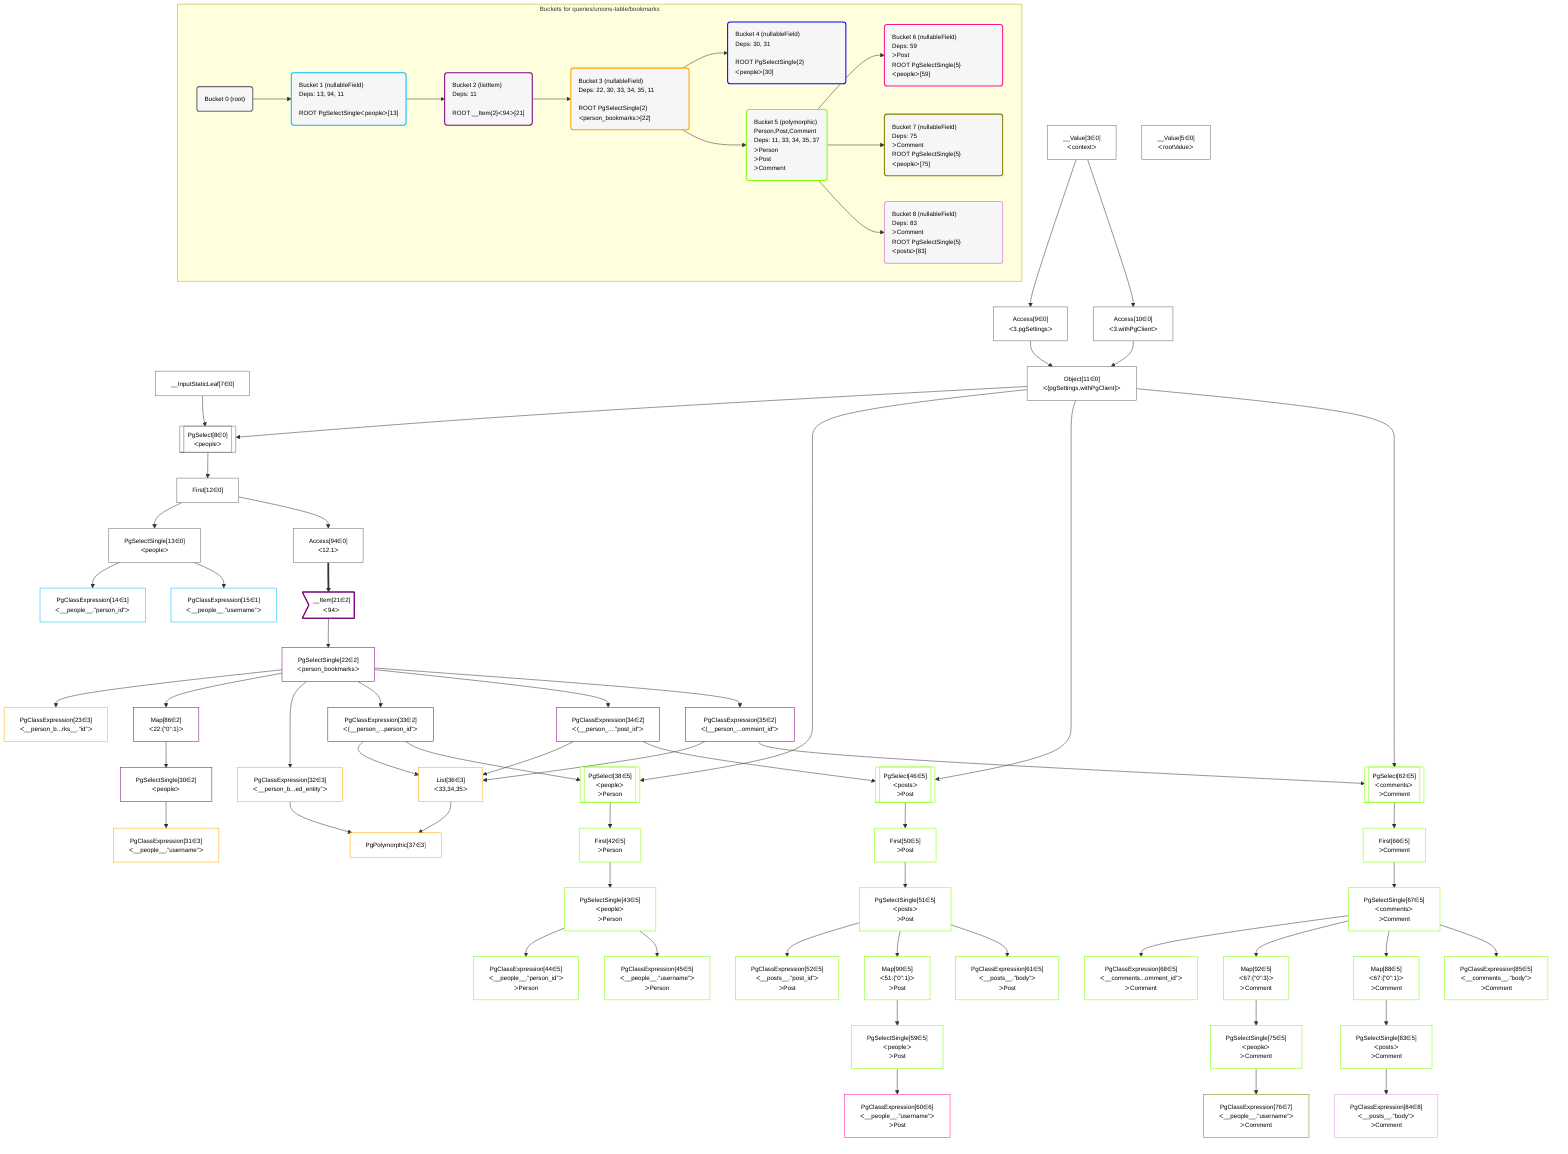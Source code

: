 %%{init: {'themeVariables': { 'fontSize': '12px'}}}%%
graph TD
    classDef path fill:#eee,stroke:#000,color:#000
    classDef plan fill:#fff,stroke-width:1px,color:#000
    classDef itemplan fill:#fff,stroke-width:2px,color:#000
    classDef sideeffectplan fill:#f00,stroke-width:2px,color:#000
    classDef bucket fill:#f6f6f6,color:#000,stroke-width:2px,text-align:left


    %% define steps
    __Value3["__Value[3∈0]<br />ᐸcontextᐳ"]:::plan
    __Value5["__Value[5∈0]<br />ᐸrootValueᐳ"]:::plan
    __InputStaticLeaf7["__InputStaticLeaf[7∈0]"]:::plan
    Access9["Access[9∈0]<br />ᐸ3.pgSettingsᐳ"]:::plan
    Access10["Access[10∈0]<br />ᐸ3.withPgClientᐳ"]:::plan
    Object11["Object[11∈0]<br />ᐸ{pgSettings,withPgClient}ᐳ"]:::plan
    PgSelect8[["PgSelect[8∈0]<br />ᐸpeopleᐳ"]]:::plan
    First12["First[12∈0]"]:::plan
    PgSelectSingle13["PgSelectSingle[13∈0]<br />ᐸpeopleᐳ"]:::plan
    PgClassExpression14["PgClassExpression[14∈1]<br />ᐸ__people__.”person_id”ᐳ"]:::plan
    PgClassExpression15["PgClassExpression[15∈1]<br />ᐸ__people__.”username”ᐳ"]:::plan
    Access94["Access[94∈0]<br />ᐸ12.1ᐳ"]:::plan
    __Item21>"__Item[21∈2]<br />ᐸ94ᐳ"]:::itemplan
    PgSelectSingle22["PgSelectSingle[22∈2]<br />ᐸperson_bookmarksᐳ"]:::plan
    PgClassExpression23["PgClassExpression[23∈3]<br />ᐸ__person_b...rks__.”id”ᐳ"]:::plan
    Map86["Map[86∈2]<br />ᐸ22:{”0”:1}ᐳ"]:::plan
    PgSelectSingle30["PgSelectSingle[30∈2]<br />ᐸpeopleᐳ"]:::plan
    PgClassExpression31["PgClassExpression[31∈3]<br />ᐸ__people__.”username”ᐳ"]:::plan
    PgClassExpression32["PgClassExpression[32∈3]<br />ᐸ__person_b...ed_entity”ᐳ"]:::plan
    PgClassExpression33["PgClassExpression[33∈2]<br />ᐸ(__person_...person_id”ᐳ"]:::plan
    PgClassExpression34["PgClassExpression[34∈2]<br />ᐸ(__person_....”post_id”ᐳ"]:::plan
    PgClassExpression35["PgClassExpression[35∈2]<br />ᐸ(__person_...omment_id”ᐳ"]:::plan
    List36["List[36∈3]<br />ᐸ33,34,35ᐳ"]:::plan
    PgPolymorphic37["PgPolymorphic[37∈3]"]:::plan
    PgSelect38[["PgSelect[38∈5]<br />ᐸpeopleᐳ<br />ᐳPerson"]]:::plan
    First42["First[42∈5]<br />ᐳPerson"]:::plan
    PgSelectSingle43["PgSelectSingle[43∈5]<br />ᐸpeopleᐳ<br />ᐳPerson"]:::plan
    PgClassExpression44["PgClassExpression[44∈5]<br />ᐸ__people__.”person_id”ᐳ<br />ᐳPerson"]:::plan
    PgClassExpression45["PgClassExpression[45∈5]<br />ᐸ__people__.”username”ᐳ<br />ᐳPerson"]:::plan
    PgSelect46[["PgSelect[46∈5]<br />ᐸpostsᐳ<br />ᐳPost"]]:::plan
    First50["First[50∈5]<br />ᐳPost"]:::plan
    PgSelectSingle51["PgSelectSingle[51∈5]<br />ᐸpostsᐳ<br />ᐳPost"]:::plan
    PgClassExpression52["PgClassExpression[52∈5]<br />ᐸ__posts__.”post_id”ᐳ<br />ᐳPost"]:::plan
    Map90["Map[90∈5]<br />ᐸ51:{”0”:1}ᐳ<br />ᐳPost"]:::plan
    PgSelectSingle59["PgSelectSingle[59∈5]<br />ᐸpeopleᐳ<br />ᐳPost"]:::plan
    PgClassExpression60["PgClassExpression[60∈6]<br />ᐸ__people__.”username”ᐳ<br />ᐳPost"]:::plan
    PgClassExpression61["PgClassExpression[61∈5]<br />ᐸ__posts__.”body”ᐳ<br />ᐳPost"]:::plan
    PgSelect62[["PgSelect[62∈5]<br />ᐸcommentsᐳ<br />ᐳComment"]]:::plan
    First66["First[66∈5]<br />ᐳComment"]:::plan
    PgSelectSingle67["PgSelectSingle[67∈5]<br />ᐸcommentsᐳ<br />ᐳComment"]:::plan
    PgClassExpression68["PgClassExpression[68∈5]<br />ᐸ__comments...omment_id”ᐳ<br />ᐳComment"]:::plan
    Map92["Map[92∈5]<br />ᐸ67:{”0”:3}ᐳ<br />ᐳComment"]:::plan
    PgSelectSingle75["PgSelectSingle[75∈5]<br />ᐸpeopleᐳ<br />ᐳComment"]:::plan
    PgClassExpression76["PgClassExpression[76∈7]<br />ᐸ__people__.”username”ᐳ<br />ᐳComment"]:::plan
    Map88["Map[88∈5]<br />ᐸ67:{”0”:1}ᐳ<br />ᐳComment"]:::plan
    PgSelectSingle83["PgSelectSingle[83∈5]<br />ᐸpostsᐳ<br />ᐳComment"]:::plan
    PgClassExpression84["PgClassExpression[84∈8]<br />ᐸ__posts__.”body”ᐳ<br />ᐳComment"]:::plan
    PgClassExpression85["PgClassExpression[85∈5]<br />ᐸ__comments__.”body”ᐳ<br />ᐳComment"]:::plan

    %% plan dependencies
    __Value3 --> Access9
    __Value3 --> Access10
    Access9 & Access10 --> Object11
    Object11 & __InputStaticLeaf7 --> PgSelect8
    PgSelect8 --> First12
    First12 --> PgSelectSingle13
    PgSelectSingle13 --> PgClassExpression14
    PgSelectSingle13 --> PgClassExpression15
    First12 --> Access94
    Access94 ==> __Item21
    __Item21 --> PgSelectSingle22
    PgSelectSingle22 --> PgClassExpression23
    PgSelectSingle22 --> Map86
    Map86 --> PgSelectSingle30
    PgSelectSingle30 --> PgClassExpression31
    PgSelectSingle22 --> PgClassExpression32
    PgSelectSingle22 --> PgClassExpression33
    PgSelectSingle22 --> PgClassExpression34
    PgSelectSingle22 --> PgClassExpression35
    PgClassExpression33 & PgClassExpression34 & PgClassExpression35 --> List36
    PgClassExpression32 & List36 --> PgPolymorphic37
    Object11 & PgClassExpression33 --> PgSelect38
    PgSelect38 --> First42
    First42 --> PgSelectSingle43
    PgSelectSingle43 --> PgClassExpression44
    PgSelectSingle43 --> PgClassExpression45
    Object11 & PgClassExpression34 --> PgSelect46
    PgSelect46 --> First50
    First50 --> PgSelectSingle51
    PgSelectSingle51 --> PgClassExpression52
    PgSelectSingle51 --> Map90
    Map90 --> PgSelectSingle59
    PgSelectSingle59 --> PgClassExpression60
    PgSelectSingle51 --> PgClassExpression61
    Object11 & PgClassExpression35 --> PgSelect62
    PgSelect62 --> First66
    First66 --> PgSelectSingle67
    PgSelectSingle67 --> PgClassExpression68
    PgSelectSingle67 --> Map92
    Map92 --> PgSelectSingle75
    PgSelectSingle75 --> PgClassExpression76
    PgSelectSingle67 --> Map88
    Map88 --> PgSelectSingle83
    PgSelectSingle83 --> PgClassExpression84
    PgSelectSingle67 --> PgClassExpression85

    subgraph "Buckets for queries/unions-table/bookmarks"
    Bucket0("Bucket 0 (root)"):::bucket
    classDef bucket0 stroke:#696969
    class Bucket0,__Value3,__Value5,__InputStaticLeaf7,PgSelect8,Access9,Access10,Object11,First12,PgSelectSingle13,Access94 bucket0
    Bucket1("Bucket 1 (nullableField)<br />Deps: 13, 94, 11<br /><br />ROOT PgSelectSingleᐸpeopleᐳ[13]"):::bucket
    classDef bucket1 stroke:#00bfff
    class Bucket1,PgClassExpression14,PgClassExpression15 bucket1
    Bucket2("Bucket 2 (listItem)<br />Deps: 11<br /><br />ROOT __Item{2}ᐸ94ᐳ[21]"):::bucket
    classDef bucket2 stroke:#7f007f
    class Bucket2,__Item21,PgSelectSingle22,PgSelectSingle30,PgClassExpression33,PgClassExpression34,PgClassExpression35,Map86 bucket2
    Bucket3("Bucket 3 (nullableField)<br />Deps: 22, 30, 33, 34, 35, 11<br /><br />ROOT PgSelectSingle{2}ᐸperson_bookmarksᐳ[22]"):::bucket
    classDef bucket3 stroke:#ffa500
    class Bucket3,PgClassExpression23,PgClassExpression31,PgClassExpression32,List36,PgPolymorphic37 bucket3
    Bucket4("Bucket 4 (nullableField)<br />Deps: 30, 31<br /><br />ROOT PgSelectSingle{2}ᐸpeopleᐳ[30]"):::bucket
    classDef bucket4 stroke:#0000ff
    class Bucket4 bucket4
    Bucket5("Bucket 5 (polymorphic)<br />Person,Post,Comment<br />Deps: 11, 33, 34, 35, 37<br />ᐳPerson<br />ᐳPost<br />ᐳComment"):::bucket
    classDef bucket5 stroke:#7fff00
    class Bucket5,PgSelect38,First42,PgSelectSingle43,PgClassExpression44,PgClassExpression45,PgSelect46,First50,PgSelectSingle51,PgClassExpression52,PgSelectSingle59,PgClassExpression61,PgSelect62,First66,PgSelectSingle67,PgClassExpression68,PgSelectSingle75,PgSelectSingle83,PgClassExpression85,Map88,Map90,Map92 bucket5
    Bucket6("Bucket 6 (nullableField)<br />Deps: 59<br />ᐳPost<br />ROOT PgSelectSingle{5}ᐸpeopleᐳ[59]"):::bucket
    classDef bucket6 stroke:#ff1493
    class Bucket6,PgClassExpression60 bucket6
    Bucket7("Bucket 7 (nullableField)<br />Deps: 75<br />ᐳComment<br />ROOT PgSelectSingle{5}ᐸpeopleᐳ[75]"):::bucket
    classDef bucket7 stroke:#808000
    class Bucket7,PgClassExpression76 bucket7
    Bucket8("Bucket 8 (nullableField)<br />Deps: 83<br />ᐳComment<br />ROOT PgSelectSingle{5}ᐸpostsᐳ[83]"):::bucket
    classDef bucket8 stroke:#dda0dd
    class Bucket8,PgClassExpression84 bucket8
    Bucket0 --> Bucket1
    Bucket1 --> Bucket2
    Bucket2 --> Bucket3
    Bucket3 --> Bucket4 & Bucket5
    Bucket5 --> Bucket6 & Bucket7 & Bucket8
    end